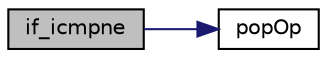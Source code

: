 digraph "if_icmpne"
{
 // INTERACTIVE_SVG=YES
  edge [fontname="Helvetica",fontsize="10",labelfontname="Helvetica",labelfontsize="10"];
  node [fontname="Helvetica",fontsize="10",shape=record];
  rankdir="LR";
  Node1488 [label="if_icmpne",height=0.2,width=0.4,color="black", fillcolor="grey75", style="filled", fontcolor="black"];
  Node1488 -> Node1489 [color="midnightblue",fontsize="10",style="solid",fontname="Helvetica"];
  Node1489 [label="popOp",height=0.2,width=0.4,color="black", fillcolor="white", style="filled",URL="$frame_8c.html#a3670f378856724ca85ced056e6bfc5c4"];
}
